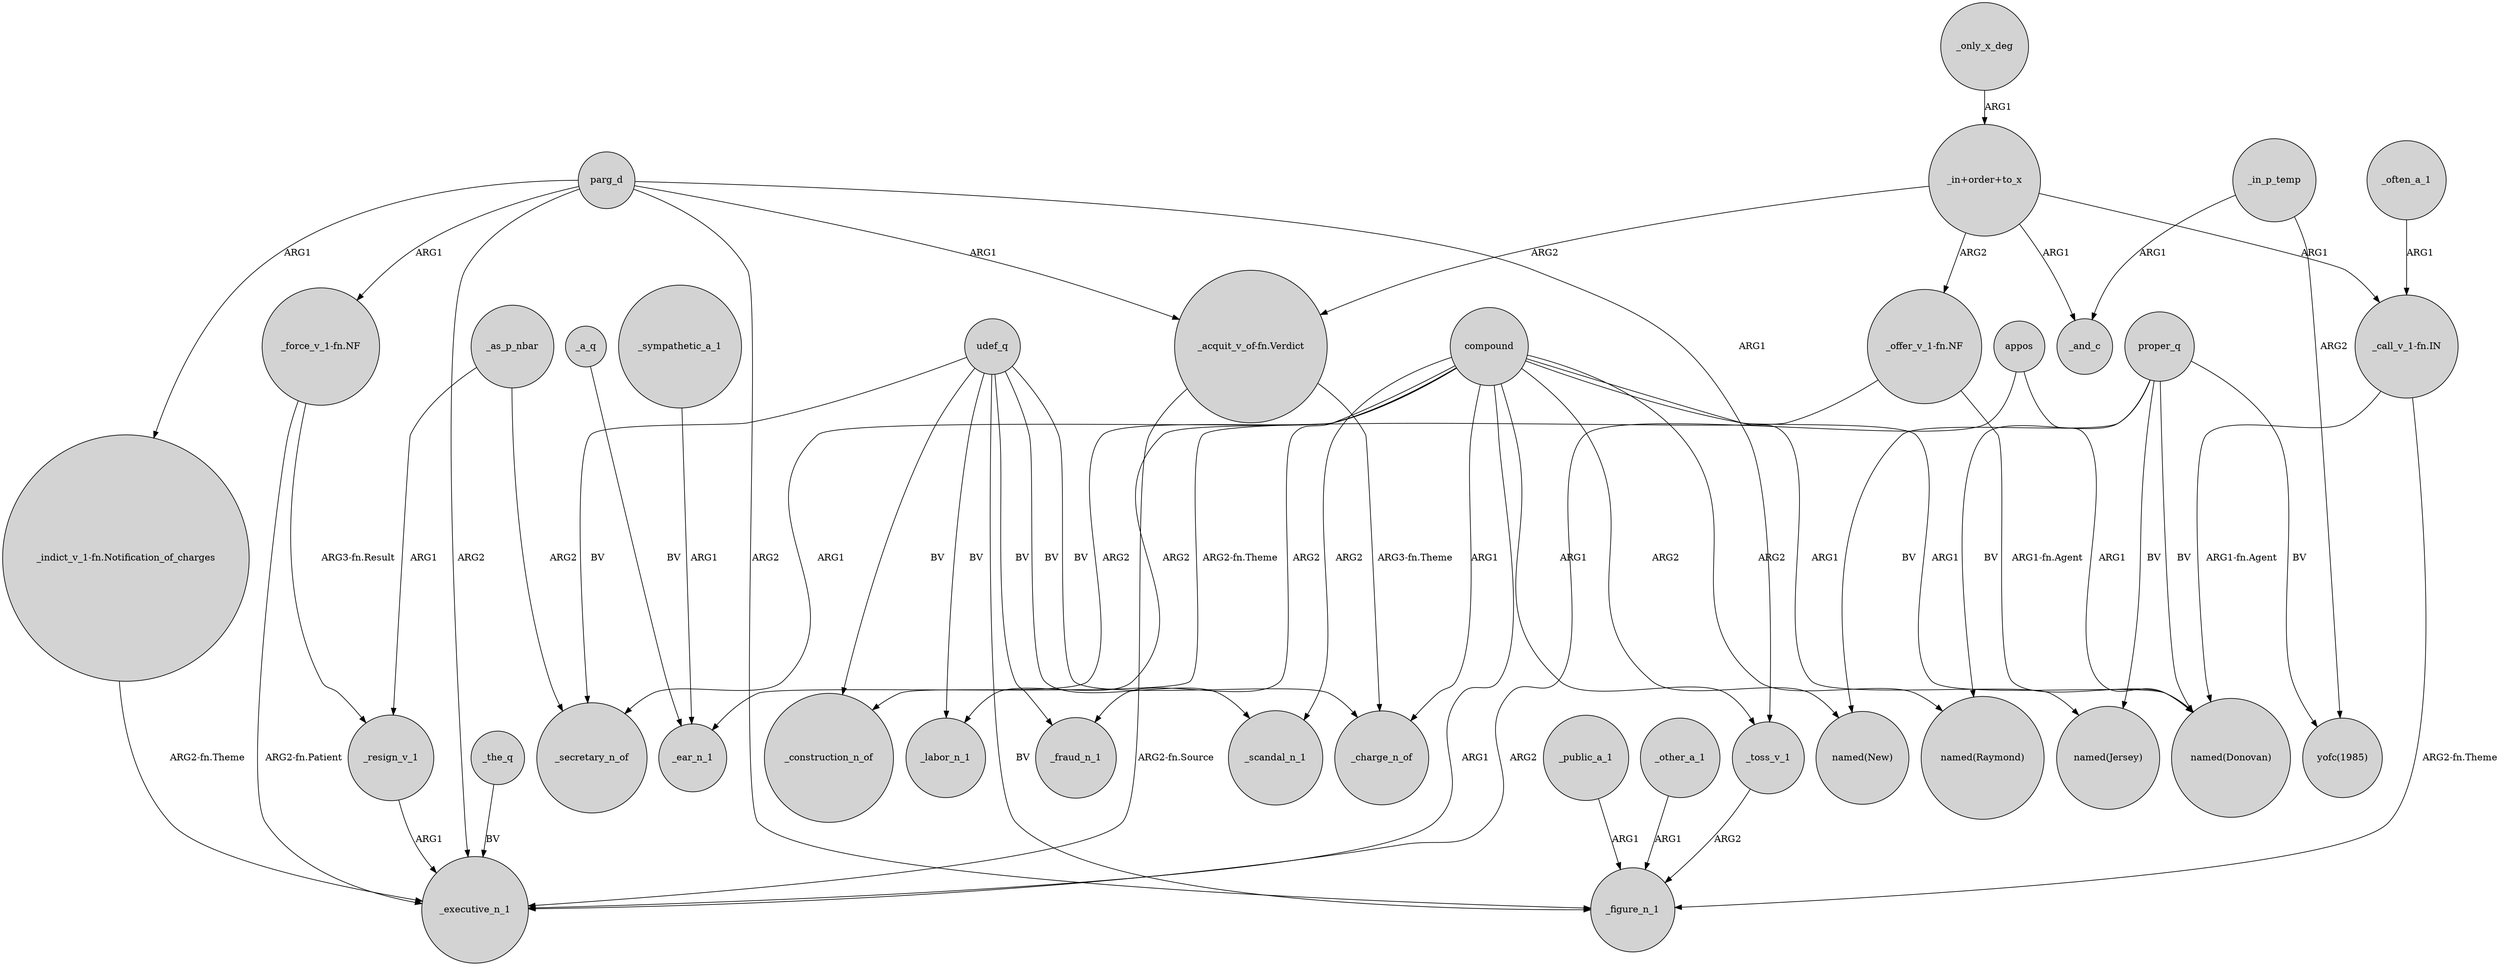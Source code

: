 digraph {
	node [shape=circle style=filled]
	_as_p_nbar -> _secretary_n_of [label=ARG2]
	udef_q -> _secretary_n_of [label=BV]
	"_indict_v_1-fn.Notification_of_charges" -> _executive_n_1 [label="ARG2-fn.Theme"]
	_a_q -> _ear_n_1 [label=BV]
	"_offer_v_1-fn.NF" -> "named(Donovan)" [label="ARG1-fn.Agent"]
	"_call_v_1-fn.IN" -> "named(Donovan)" [label="ARG1-fn.Agent"]
	compound -> "named(New)" [label=ARG2]
	parg_d -> "_indict_v_1-fn.Notification_of_charges" [label=ARG1]
	"_in+order+to_x" -> "_offer_v_1-fn.NF" [label=ARG2]
	_the_q -> _executive_n_1 [label=BV]
	proper_q -> "named(New)" [label=BV]
	_in_p_temp -> _and_c [label=ARG1]
	"_in+order+to_x" -> "_call_v_1-fn.IN" [label=ARG1]
	"_force_v_1-fn.NF" -> _resign_v_1 [label="ARG3-fn.Result"]
	udef_q -> _scandal_n_1 [label=BV]
	appos -> _executive_n_1 [label=ARG2]
	"_acquit_v_of-fn.Verdict" -> _executive_n_1 [label="ARG2-fn.Source"]
	compound -> _executive_n_1 [label=ARG1]
	_as_p_nbar -> _resign_v_1 [label=ARG1]
	compound -> _labor_n_1 [label=ARG2]
	_resign_v_1 -> _executive_n_1 [label=ARG1]
	compound -> "named(Raymond)" [label=ARG2]
	"_acquit_v_of-fn.Verdict" -> _charge_n_of [label="ARG3-fn.Theme"]
	udef_q -> _charge_n_of [label=BV]
	compound -> "named(Donovan)" [label=ARG1]
	parg_d -> _toss_v_1 [label=ARG1]
	appos -> "named(Donovan)" [label=ARG1]
	udef_q -> _labor_n_1 [label=BV]
	proper_q -> "named(Donovan)" [label=BV]
	_only_x_deg -> "_in+order+to_x" [label=ARG1]
	"_in+order+to_x" -> _and_c [label=ARG1]
	"_in+order+to_x" -> "_acquit_v_of-fn.Verdict" [label=ARG2]
	udef_q -> _fraud_n_1 [label=BV]
	compound -> _fraud_n_1 [label=ARG2]
	"_call_v_1-fn.IN" -> _figure_n_1 [label="ARG2-fn.Theme"]
	compound -> _toss_v_1 [label=ARG1]
	_toss_v_1 -> _figure_n_1 [label=ARG2]
	parg_d -> _executive_n_1 [label=ARG2]
	compound -> "named(Jersey)" [label=ARG1]
	compound -> _charge_n_of [label=ARG1]
	_public_a_1 -> _figure_n_1 [label=ARG1]
	proper_q -> "named(Raymond)" [label=BV]
	_in_p_temp -> "yofc(1985)" [label=ARG2]
	parg_d -> "_force_v_1-fn.NF" [label=ARG1]
	proper_q -> "named(Jersey)" [label=BV]
	udef_q -> _figure_n_1 [label=BV]
	proper_q -> "yofc(1985)" [label=BV]
	parg_d -> "_acquit_v_of-fn.Verdict" [label=ARG1]
	_other_a_1 -> _figure_n_1 [label=ARG1]
	compound -> _scandal_n_1 [label=ARG2]
	"_offer_v_1-fn.NF" -> _ear_n_1 [label="ARG2-fn.Theme"]
	compound -> _construction_n_of [label=ARG2]
	udef_q -> _construction_n_of [label=BV]
	"_force_v_1-fn.NF" -> _executive_n_1 [label="ARG2-fn.Patient"]
	compound -> _secretary_n_of [label=ARG1]
	_often_a_1 -> "_call_v_1-fn.IN" [label=ARG1]
	_sympathetic_a_1 -> _ear_n_1 [label=ARG1]
	parg_d -> _figure_n_1 [label=ARG2]
}
